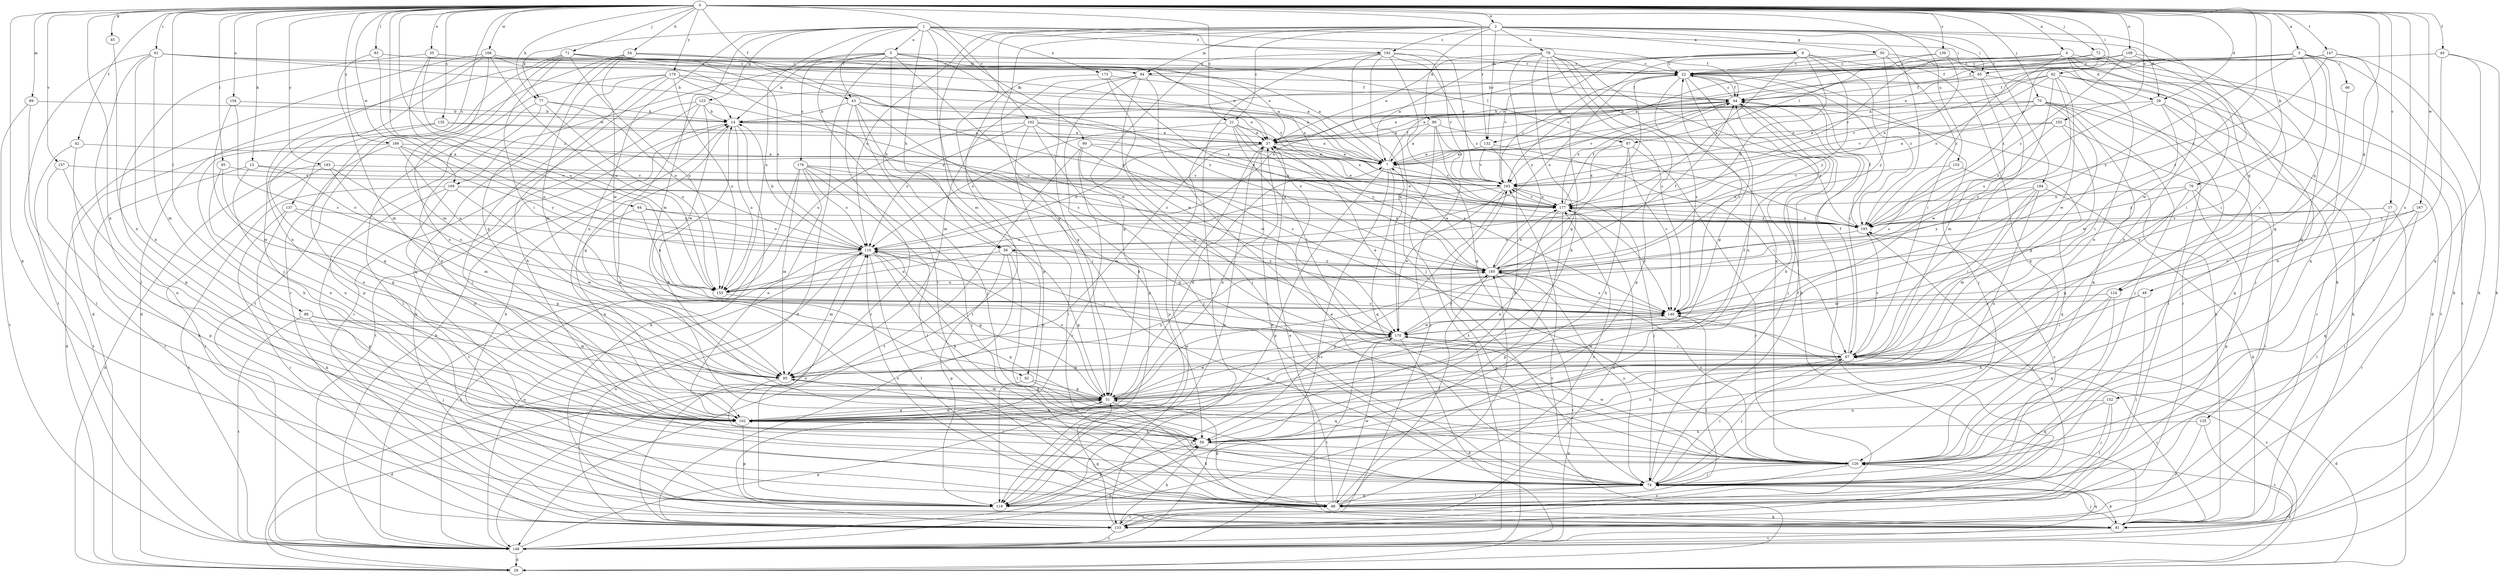strict digraph  {
0;
1;
2;
3;
4;
5;
6;
7;
13;
14;
17;
21;
22;
28;
29;
35;
37;
40;
42;
43;
44;
45;
49;
50;
51;
54;
58;
59;
61;
62;
64;
65;
66;
67;
70;
71;
72;
74;
76;
77;
79;
80;
81;
83;
85;
86;
87;
88;
89;
90;
92;
94;
95;
102;
103;
109;
110;
118;
123;
124;
125;
126;
132;
133;
135;
137;
139;
140;
147;
148;
152;
153;
154;
155;
157;
162;
163;
167;
168;
169;
170;
173;
176;
177;
179;
183;
184;
185;
189;
192;
193;
0 -> 2  [label=a];
0 -> 3  [label=a];
0 -> 4  [label=a];
0 -> 13  [label=b];
0 -> 17  [label=c];
0 -> 21  [label=c];
0 -> 28  [label=d];
0 -> 35  [label=e];
0 -> 40  [label=f];
0 -> 42  [label=f];
0 -> 43  [label=f];
0 -> 45  [label=g];
0 -> 49  [label=g];
0 -> 54  [label=h];
0 -> 61  [label=i];
0 -> 62  [label=i];
0 -> 64  [label=i];
0 -> 70  [label=j];
0 -> 71  [label=j];
0 -> 72  [label=j];
0 -> 76  [label=k];
0 -> 77  [label=k];
0 -> 83  [label=l];
0 -> 85  [label=l];
0 -> 86  [label=l];
0 -> 89  [label=m];
0 -> 102  [label=n];
0 -> 103  [label=o];
0 -> 109  [label=o];
0 -> 118  [label=p];
0 -> 132  [label=r];
0 -> 135  [label=s];
0 -> 137  [label=s];
0 -> 139  [label=s];
0 -> 140  [label=s];
0 -> 147  [label=t];
0 -> 152  [label=u];
0 -> 153  [label=u];
0 -> 154  [label=u];
0 -> 155  [label=u];
0 -> 157  [label=v];
0 -> 162  [label=v];
0 -> 167  [label=w];
0 -> 168  [label=w];
0 -> 169  [label=w];
0 -> 179  [label=y];
0 -> 183  [label=y];
0 -> 189  [label=z];
1 -> 5  [label=a];
1 -> 43  [label=f];
1 -> 44  [label=f];
1 -> 58  [label=h];
1 -> 65  [label=i];
1 -> 74  [label=j];
1 -> 77  [label=k];
1 -> 90  [label=m];
1 -> 92  [label=m];
1 -> 102  [label=n];
1 -> 123  [label=q];
1 -> 155  [label=u];
1 -> 163  [label=v];
1 -> 173  [label=x];
1 -> 192  [label=z];
2 -> 6  [label=a];
2 -> 21  [label=c];
2 -> 28  [label=d];
2 -> 50  [label=g];
2 -> 51  [label=g];
2 -> 65  [label=i];
2 -> 79  [label=k];
2 -> 80  [label=k];
2 -> 81  [label=k];
2 -> 92  [label=m];
2 -> 94  [label=m];
2 -> 110  [label=o];
2 -> 118  [label=p];
2 -> 132  [label=r];
2 -> 184  [label=y];
2 -> 192  [label=z];
2 -> 193  [label=z];
3 -> 7  [label=a];
3 -> 51  [label=g];
3 -> 65  [label=i];
3 -> 66  [label=i];
3 -> 67  [label=i];
3 -> 81  [label=k];
3 -> 124  [label=q];
3 -> 132  [label=r];
3 -> 185  [label=y];
4 -> 22  [label=c];
4 -> 28  [label=d];
4 -> 87  [label=l];
4 -> 102  [label=n];
4 -> 124  [label=q];
4 -> 125  [label=q];
4 -> 163  [label=v];
4 -> 193  [label=z];
5 -> 14  [label=b];
5 -> 29  [label=d];
5 -> 58  [label=h];
5 -> 87  [label=l];
5 -> 88  [label=l];
5 -> 94  [label=m];
5 -> 169  [label=w];
5 -> 170  [label=w];
5 -> 176  [label=x];
5 -> 185  [label=y];
6 -> 22  [label=c];
6 -> 58  [label=h];
6 -> 94  [label=m];
6 -> 110  [label=o];
6 -> 126  [label=q];
6 -> 163  [label=v];
6 -> 177  [label=x];
6 -> 185  [label=y];
6 -> 193  [label=z];
7 -> 44  [label=f];
7 -> 118  [label=p];
7 -> 126  [label=q];
7 -> 148  [label=t];
7 -> 163  [label=v];
13 -> 102  [label=n];
13 -> 110  [label=o];
13 -> 133  [label=r];
13 -> 163  [label=v];
14 -> 37  [label=e];
14 -> 59  [label=h];
14 -> 81  [label=k];
14 -> 148  [label=t];
14 -> 155  [label=u];
17 -> 88  [label=l];
17 -> 133  [label=r];
17 -> 185  [label=y];
17 -> 193  [label=z];
21 -> 37  [label=e];
21 -> 67  [label=i];
21 -> 110  [label=o];
21 -> 118  [label=p];
21 -> 140  [label=s];
21 -> 177  [label=x];
21 -> 185  [label=y];
22 -> 44  [label=f];
22 -> 51  [label=g];
22 -> 67  [label=i];
22 -> 74  [label=j];
22 -> 102  [label=n];
22 -> 110  [label=o];
22 -> 133  [label=r];
22 -> 140  [label=s];
28 -> 14  [label=b];
28 -> 67  [label=i];
28 -> 74  [label=j];
28 -> 133  [label=r];
28 -> 170  [label=w];
29 -> 140  [label=s];
29 -> 163  [label=v];
35 -> 7  [label=a];
35 -> 22  [label=c];
35 -> 118  [label=p];
35 -> 155  [label=u];
35 -> 193  [label=z];
37 -> 7  [label=a];
37 -> 95  [label=m];
37 -> 102  [label=n];
37 -> 110  [label=o];
37 -> 118  [label=p];
40 -> 22  [label=c];
40 -> 81  [label=k];
40 -> 102  [label=n];
40 -> 126  [label=q];
42 -> 7  [label=a];
42 -> 81  [label=k];
42 -> 148  [label=t];
43 -> 14  [label=b];
43 -> 37  [label=e];
43 -> 59  [label=h];
43 -> 74  [label=j];
43 -> 126  [label=q];
43 -> 133  [label=r];
43 -> 177  [label=x];
44 -> 14  [label=b];
44 -> 22  [label=c];
44 -> 37  [label=e];
44 -> 59  [label=h];
44 -> 74  [label=j];
44 -> 81  [label=k];
44 -> 163  [label=v];
44 -> 177  [label=x];
45 -> 102  [label=n];
49 -> 67  [label=i];
49 -> 88  [label=l];
49 -> 140  [label=s];
50 -> 22  [label=c];
50 -> 29  [label=d];
50 -> 67  [label=i];
50 -> 163  [label=v];
50 -> 185  [label=y];
51 -> 7  [label=a];
51 -> 44  [label=f];
51 -> 81  [label=k];
51 -> 95  [label=m];
51 -> 102  [label=n];
51 -> 110  [label=o];
51 -> 140  [label=s];
51 -> 170  [label=w];
54 -> 22  [label=c];
54 -> 37  [label=e];
54 -> 51  [label=g];
54 -> 95  [label=m];
54 -> 148  [label=t];
54 -> 170  [label=w];
54 -> 185  [label=y];
58 -> 51  [label=g];
58 -> 88  [label=l];
58 -> 118  [label=p];
58 -> 133  [label=r];
58 -> 155  [label=u];
58 -> 185  [label=y];
59 -> 14  [label=b];
59 -> 118  [label=p];
59 -> 126  [label=q];
61 -> 7  [label=a];
61 -> 14  [label=b];
61 -> 22  [label=c];
61 -> 88  [label=l];
61 -> 95  [label=m];
61 -> 102  [label=n];
61 -> 148  [label=t];
62 -> 44  [label=f];
62 -> 74  [label=j];
62 -> 140  [label=s];
62 -> 148  [label=t];
62 -> 155  [label=u];
62 -> 163  [label=v];
62 -> 170  [label=w];
62 -> 177  [label=x];
64 -> 102  [label=n];
64 -> 110  [label=o];
64 -> 155  [label=u];
64 -> 193  [label=z];
65 -> 37  [label=e];
65 -> 44  [label=f];
65 -> 67  [label=i];
65 -> 95  [label=m];
65 -> 133  [label=r];
66 -> 59  [label=h];
67 -> 29  [label=d];
67 -> 37  [label=e];
67 -> 44  [label=f];
67 -> 59  [label=h];
67 -> 74  [label=j];
67 -> 95  [label=m];
67 -> 170  [label=w];
67 -> 193  [label=z];
70 -> 7  [label=a];
70 -> 14  [label=b];
70 -> 37  [label=e];
70 -> 51  [label=g];
70 -> 74  [label=j];
70 -> 81  [label=k];
70 -> 88  [label=l];
70 -> 126  [label=q];
70 -> 163  [label=v];
71 -> 22  [label=c];
71 -> 29  [label=d];
71 -> 37  [label=e];
71 -> 67  [label=i];
71 -> 102  [label=n];
71 -> 110  [label=o];
71 -> 133  [label=r];
71 -> 155  [label=u];
71 -> 177  [label=x];
72 -> 22  [label=c];
72 -> 44  [label=f];
72 -> 67  [label=i];
72 -> 148  [label=t];
72 -> 193  [label=z];
74 -> 37  [label=e];
74 -> 44  [label=f];
74 -> 67  [label=i];
74 -> 81  [label=k];
74 -> 88  [label=l];
74 -> 118  [label=p];
74 -> 185  [label=y];
74 -> 193  [label=z];
76 -> 51  [label=g];
76 -> 88  [label=l];
76 -> 118  [label=p];
76 -> 177  [label=x];
76 -> 193  [label=z];
77 -> 14  [label=b];
77 -> 88  [label=l];
77 -> 102  [label=n];
77 -> 110  [label=o];
77 -> 155  [label=u];
79 -> 7  [label=a];
79 -> 22  [label=c];
79 -> 37  [label=e];
79 -> 51  [label=g];
79 -> 59  [label=h];
79 -> 81  [label=k];
79 -> 118  [label=p];
79 -> 126  [label=q];
79 -> 140  [label=s];
79 -> 185  [label=y];
80 -> 7  [label=a];
80 -> 37  [label=e];
80 -> 133  [label=r];
80 -> 148  [label=t];
80 -> 163  [label=v];
80 -> 193  [label=z];
81 -> 37  [label=e];
81 -> 67  [label=i];
81 -> 74  [label=j];
81 -> 148  [label=t];
83 -> 7  [label=a];
83 -> 22  [label=c];
83 -> 95  [label=m];
83 -> 110  [label=o];
85 -> 51  [label=g];
85 -> 102  [label=n];
85 -> 163  [label=v];
86 -> 74  [label=j];
86 -> 95  [label=m];
86 -> 148  [label=t];
86 -> 170  [label=w];
87 -> 7  [label=a];
87 -> 59  [label=h];
87 -> 133  [label=r];
87 -> 140  [label=s];
87 -> 177  [label=x];
88 -> 37  [label=e];
88 -> 51  [label=g];
88 -> 81  [label=k];
88 -> 110  [label=o];
88 -> 133  [label=r];
88 -> 170  [label=w];
88 -> 177  [label=x];
88 -> 185  [label=y];
89 -> 14  [label=b];
89 -> 88  [label=l];
89 -> 148  [label=t];
90 -> 7  [label=a];
90 -> 133  [label=r];
90 -> 140  [label=s];
90 -> 148  [label=t];
90 -> 170  [label=w];
92 -> 29  [label=d];
92 -> 51  [label=g];
92 -> 126  [label=q];
94 -> 44  [label=f];
94 -> 51  [label=g];
94 -> 67  [label=i];
94 -> 74  [label=j];
94 -> 95  [label=m];
94 -> 118  [label=p];
95 -> 51  [label=g];
95 -> 59  [label=h];
95 -> 74  [label=j];
95 -> 185  [label=y];
102 -> 51  [label=g];
102 -> 59  [label=h];
102 -> 118  [label=p];
103 -> 7  [label=a];
103 -> 37  [label=e];
103 -> 126  [label=q];
103 -> 170  [label=w];
103 -> 193  [label=z];
109 -> 14  [label=b];
109 -> 22  [label=c];
109 -> 44  [label=f];
109 -> 67  [label=i];
109 -> 170  [label=w];
109 -> 193  [label=z];
110 -> 14  [label=b];
110 -> 51  [label=g];
110 -> 59  [label=h];
110 -> 67  [label=i];
110 -> 88  [label=l];
110 -> 95  [label=m];
110 -> 126  [label=q];
110 -> 148  [label=t];
110 -> 185  [label=y];
118 -> 14  [label=b];
118 -> 110  [label=o];
123 -> 14  [label=b];
123 -> 51  [label=g];
123 -> 81  [label=k];
123 -> 133  [label=r];
123 -> 140  [label=s];
123 -> 170  [label=w];
124 -> 59  [label=h];
124 -> 74  [label=j];
124 -> 126  [label=q];
124 -> 140  [label=s];
125 -> 59  [label=h];
125 -> 133  [label=r];
125 -> 148  [label=t];
126 -> 29  [label=d];
126 -> 74  [label=j];
126 -> 102  [label=n];
126 -> 133  [label=r];
126 -> 170  [label=w];
126 -> 185  [label=y];
132 -> 7  [label=a];
132 -> 59  [label=h];
132 -> 67  [label=i];
132 -> 163  [label=v];
133 -> 51  [label=g];
133 -> 59  [label=h];
133 -> 88  [label=l];
133 -> 110  [label=o];
133 -> 148  [label=t];
133 -> 177  [label=x];
135 -> 29  [label=d];
135 -> 37  [label=e];
135 -> 51  [label=g];
135 -> 177  [label=x];
137 -> 51  [label=g];
137 -> 81  [label=k];
137 -> 133  [label=r];
137 -> 193  [label=z];
139 -> 7  [label=a];
139 -> 22  [label=c];
139 -> 102  [label=n];
139 -> 177  [label=x];
140 -> 22  [label=c];
140 -> 88  [label=l];
140 -> 170  [label=w];
147 -> 22  [label=c];
147 -> 37  [label=e];
147 -> 81  [label=k];
147 -> 126  [label=q];
147 -> 193  [label=z];
148 -> 14  [label=b];
148 -> 29  [label=d];
148 -> 37  [label=e];
148 -> 51  [label=g];
148 -> 59  [label=h];
148 -> 110  [label=o];
148 -> 126  [label=q];
148 -> 163  [label=v];
152 -> 74  [label=j];
152 -> 88  [label=l];
152 -> 102  [label=n];
152 -> 126  [label=q];
153 -> 126  [label=q];
153 -> 155  [label=u];
153 -> 163  [label=v];
154 -> 14  [label=b];
154 -> 95  [label=m];
154 -> 140  [label=s];
155 -> 140  [label=s];
157 -> 102  [label=n];
157 -> 118  [label=p];
157 -> 163  [label=v];
162 -> 7  [label=a];
162 -> 37  [label=e];
162 -> 74  [label=j];
162 -> 88  [label=l];
162 -> 110  [label=o];
162 -> 155  [label=u];
162 -> 170  [label=w];
163 -> 22  [label=c];
163 -> 74  [label=j];
163 -> 118  [label=p];
163 -> 155  [label=u];
163 -> 170  [label=w];
163 -> 177  [label=x];
167 -> 74  [label=j];
167 -> 126  [label=q];
167 -> 140  [label=s];
167 -> 193  [label=z];
168 -> 22  [label=c];
168 -> 29  [label=d];
168 -> 74  [label=j];
168 -> 95  [label=m];
168 -> 102  [label=n];
168 -> 155  [label=u];
168 -> 185  [label=y];
169 -> 95  [label=m];
169 -> 102  [label=n];
169 -> 118  [label=p];
169 -> 148  [label=t];
169 -> 177  [label=x];
169 -> 193  [label=z];
170 -> 29  [label=d];
170 -> 67  [label=i];
170 -> 102  [label=n];
170 -> 148  [label=t];
170 -> 185  [label=y];
173 -> 44  [label=f];
173 -> 148  [label=t];
173 -> 170  [label=w];
173 -> 185  [label=y];
176 -> 74  [label=j];
176 -> 88  [label=l];
176 -> 95  [label=m];
176 -> 102  [label=n];
176 -> 110  [label=o];
176 -> 148  [label=t];
176 -> 163  [label=v];
176 -> 177  [label=x];
177 -> 37  [label=e];
177 -> 44  [label=f];
177 -> 102  [label=n];
177 -> 118  [label=p];
177 -> 140  [label=s];
177 -> 163  [label=v];
177 -> 193  [label=z];
179 -> 7  [label=a];
179 -> 44  [label=f];
179 -> 59  [label=h];
179 -> 74  [label=j];
179 -> 118  [label=p];
179 -> 126  [label=q];
179 -> 155  [label=u];
179 -> 163  [label=v];
183 -> 29  [label=d];
183 -> 95  [label=m];
183 -> 133  [label=r];
183 -> 140  [label=s];
183 -> 163  [label=v];
184 -> 67  [label=i];
184 -> 81  [label=k];
184 -> 95  [label=m];
184 -> 102  [label=n];
184 -> 177  [label=x];
184 -> 185  [label=y];
185 -> 7  [label=a];
185 -> 22  [label=c];
185 -> 44  [label=f];
185 -> 88  [label=l];
185 -> 140  [label=s];
185 -> 148  [label=t];
185 -> 155  [label=u];
185 -> 177  [label=x];
189 -> 7  [label=a];
189 -> 59  [label=h];
189 -> 102  [label=n];
189 -> 110  [label=o];
189 -> 155  [label=u];
189 -> 185  [label=y];
192 -> 22  [label=c];
192 -> 51  [label=g];
192 -> 74  [label=j];
192 -> 126  [label=q];
192 -> 133  [label=r];
192 -> 163  [label=v];
192 -> 170  [label=w];
192 -> 193  [label=z];
193 -> 37  [label=e];
193 -> 44  [label=f];
193 -> 88  [label=l];
193 -> 110  [label=o];
193 -> 177  [label=x];
}
